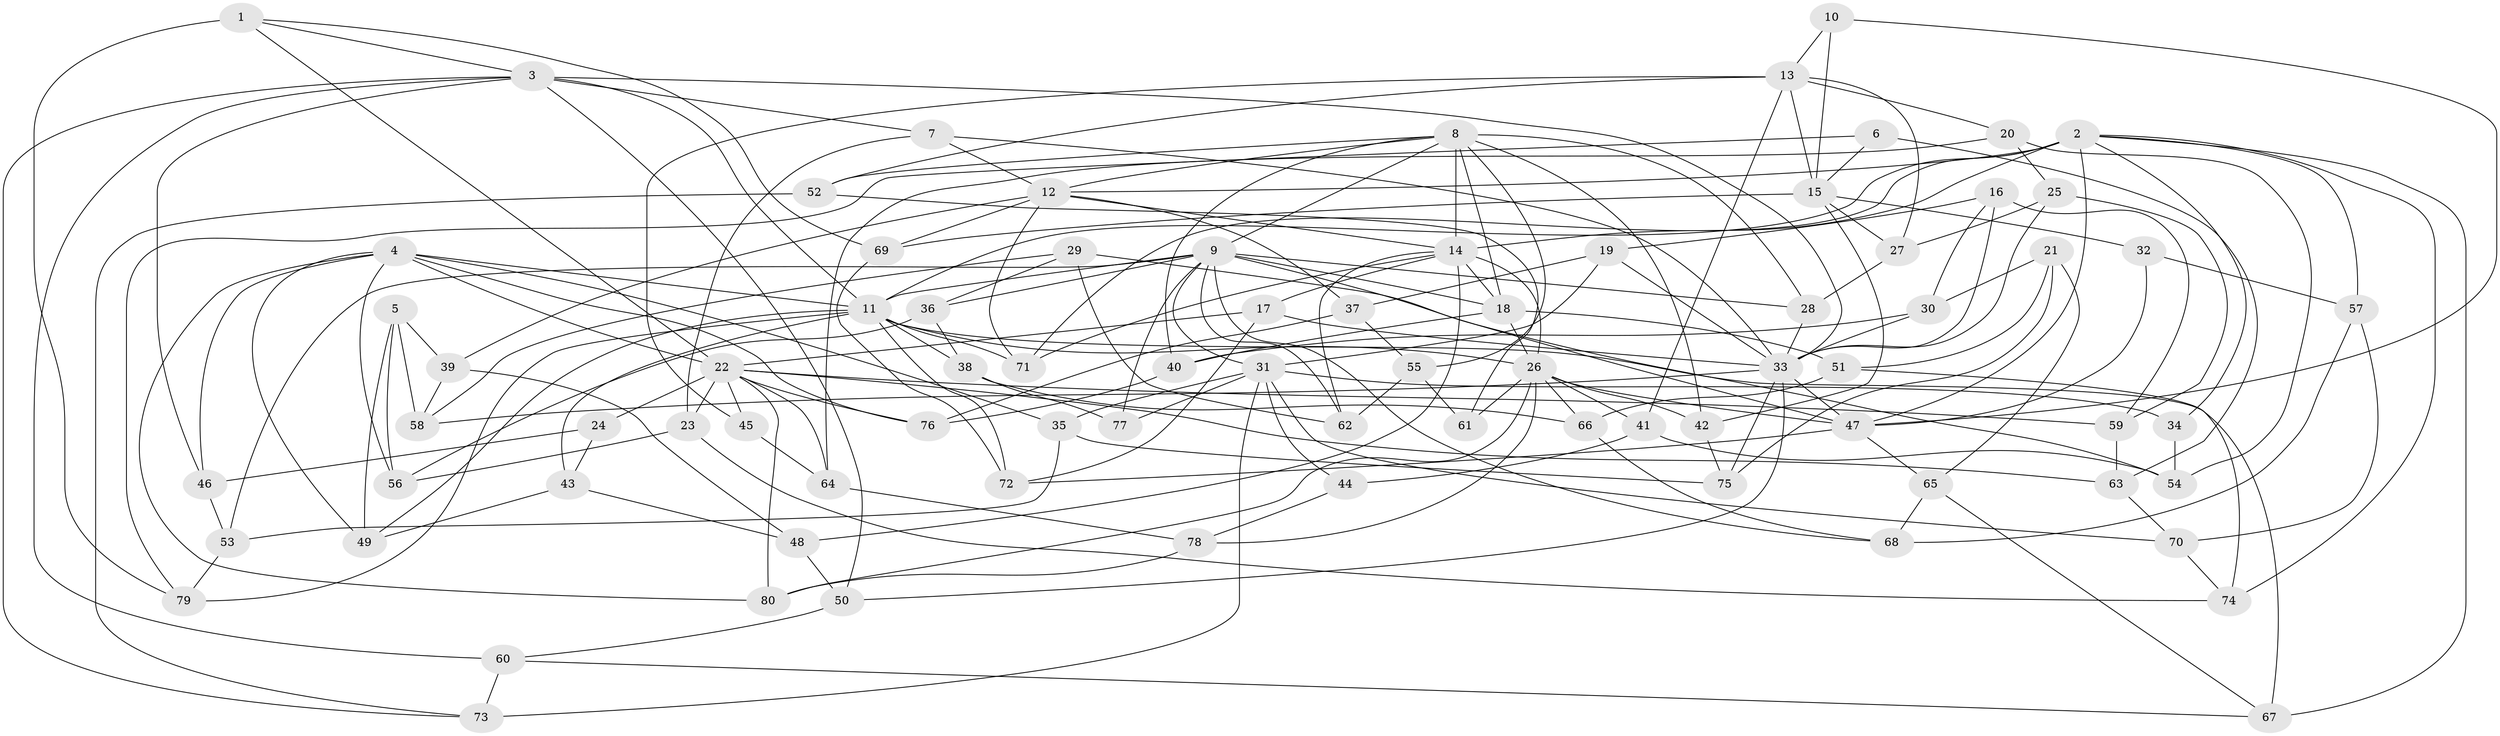 // original degree distribution, {4: 1.0}
// Generated by graph-tools (version 1.1) at 2025/53/03/04/25 22:53:48]
// undirected, 80 vertices, 195 edges
graph export_dot {
  node [color=gray90,style=filled];
  1;
  2;
  3;
  4;
  5;
  6;
  7;
  8;
  9;
  10;
  11;
  12;
  13;
  14;
  15;
  16;
  17;
  18;
  19;
  20;
  21;
  22;
  23;
  24;
  25;
  26;
  27;
  28;
  29;
  30;
  31;
  32;
  33;
  34;
  35;
  36;
  37;
  38;
  39;
  40;
  41;
  42;
  43;
  44;
  45;
  46;
  47;
  48;
  49;
  50;
  51;
  52;
  53;
  54;
  55;
  56;
  57;
  58;
  59;
  60;
  61;
  62;
  63;
  64;
  65;
  66;
  67;
  68;
  69;
  70;
  71;
  72;
  73;
  74;
  75;
  76;
  77;
  78;
  79;
  80;
  1 -- 3 [weight=1.0];
  1 -- 22 [weight=1.0];
  1 -- 69 [weight=1.0];
  1 -- 79 [weight=1.0];
  2 -- 11 [weight=1.0];
  2 -- 12 [weight=1.0];
  2 -- 14 [weight=3.0];
  2 -- 34 [weight=2.0];
  2 -- 47 [weight=1.0];
  2 -- 57 [weight=1.0];
  2 -- 67 [weight=1.0];
  2 -- 71 [weight=1.0];
  2 -- 74 [weight=1.0];
  3 -- 7 [weight=1.0];
  3 -- 11 [weight=1.0];
  3 -- 33 [weight=1.0];
  3 -- 46 [weight=1.0];
  3 -- 50 [weight=1.0];
  3 -- 60 [weight=1.0];
  3 -- 73 [weight=1.0];
  4 -- 11 [weight=1.0];
  4 -- 22 [weight=1.0];
  4 -- 35 [weight=1.0];
  4 -- 46 [weight=1.0];
  4 -- 49 [weight=1.0];
  4 -- 56 [weight=1.0];
  4 -- 76 [weight=1.0];
  4 -- 80 [weight=1.0];
  5 -- 39 [weight=1.0];
  5 -- 49 [weight=1.0];
  5 -- 56 [weight=1.0];
  5 -- 58 [weight=1.0];
  6 -- 15 [weight=2.0];
  6 -- 63 [weight=1.0];
  6 -- 79 [weight=1.0];
  7 -- 12 [weight=1.0];
  7 -- 23 [weight=1.0];
  7 -- 33 [weight=1.0];
  8 -- 9 [weight=1.0];
  8 -- 12 [weight=1.0];
  8 -- 14 [weight=2.0];
  8 -- 18 [weight=1.0];
  8 -- 28 [weight=1.0];
  8 -- 40 [weight=1.0];
  8 -- 42 [weight=1.0];
  8 -- 52 [weight=1.0];
  8 -- 55 [weight=1.0];
  9 -- 11 [weight=1.0];
  9 -- 18 [weight=2.0];
  9 -- 28 [weight=1.0];
  9 -- 31 [weight=1.0];
  9 -- 36 [weight=1.0];
  9 -- 47 [weight=1.0];
  9 -- 53 [weight=1.0];
  9 -- 62 [weight=1.0];
  9 -- 68 [weight=1.0];
  9 -- 77 [weight=1.0];
  10 -- 13 [weight=1.0];
  10 -- 15 [weight=2.0];
  10 -- 47 [weight=1.0];
  11 -- 26 [weight=1.0];
  11 -- 38 [weight=1.0];
  11 -- 43 [weight=1.0];
  11 -- 49 [weight=1.0];
  11 -- 67 [weight=1.0];
  11 -- 71 [weight=1.0];
  11 -- 72 [weight=1.0];
  11 -- 79 [weight=1.0];
  12 -- 14 [weight=1.0];
  12 -- 37 [weight=1.0];
  12 -- 39 [weight=1.0];
  12 -- 69 [weight=1.0];
  12 -- 71 [weight=1.0];
  13 -- 15 [weight=3.0];
  13 -- 20 [weight=1.0];
  13 -- 27 [weight=1.0];
  13 -- 41 [weight=1.0];
  13 -- 45 [weight=2.0];
  13 -- 52 [weight=1.0];
  14 -- 17 [weight=1.0];
  14 -- 18 [weight=1.0];
  14 -- 26 [weight=1.0];
  14 -- 48 [weight=1.0];
  14 -- 62 [weight=1.0];
  14 -- 71 [weight=1.0];
  15 -- 27 [weight=1.0];
  15 -- 32 [weight=2.0];
  15 -- 42 [weight=1.0];
  15 -- 69 [weight=1.0];
  16 -- 19 [weight=1.0];
  16 -- 30 [weight=1.0];
  16 -- 33 [weight=1.0];
  16 -- 59 [weight=1.0];
  17 -- 22 [weight=1.0];
  17 -- 33 [weight=1.0];
  17 -- 72 [weight=1.0];
  18 -- 26 [weight=2.0];
  18 -- 40 [weight=1.0];
  18 -- 51 [weight=1.0];
  19 -- 31 [weight=1.0];
  19 -- 33 [weight=1.0];
  19 -- 37 [weight=1.0];
  20 -- 25 [weight=1.0];
  20 -- 54 [weight=1.0];
  20 -- 64 [weight=1.0];
  21 -- 30 [weight=1.0];
  21 -- 51 [weight=1.0];
  21 -- 65 [weight=1.0];
  21 -- 75 [weight=1.0];
  22 -- 23 [weight=1.0];
  22 -- 24 [weight=2.0];
  22 -- 45 [weight=1.0];
  22 -- 59 [weight=1.0];
  22 -- 63 [weight=1.0];
  22 -- 64 [weight=1.0];
  22 -- 76 [weight=1.0];
  22 -- 80 [weight=1.0];
  23 -- 56 [weight=1.0];
  23 -- 74 [weight=1.0];
  24 -- 43 [weight=1.0];
  24 -- 46 [weight=1.0];
  25 -- 27 [weight=1.0];
  25 -- 33 [weight=1.0];
  25 -- 59 [weight=1.0];
  26 -- 41 [weight=1.0];
  26 -- 42 [weight=1.0];
  26 -- 47 [weight=1.0];
  26 -- 61 [weight=2.0];
  26 -- 66 [weight=1.0];
  26 -- 78 [weight=1.0];
  26 -- 80 [weight=1.0];
  27 -- 28 [weight=1.0];
  28 -- 33 [weight=1.0];
  29 -- 36 [weight=1.0];
  29 -- 54 [weight=1.0];
  29 -- 58 [weight=1.0];
  29 -- 62 [weight=1.0];
  30 -- 33 [weight=1.0];
  30 -- 40 [weight=1.0];
  31 -- 34 [weight=1.0];
  31 -- 35 [weight=1.0];
  31 -- 44 [weight=2.0];
  31 -- 70 [weight=1.0];
  31 -- 73 [weight=1.0];
  31 -- 77 [weight=2.0];
  32 -- 47 [weight=1.0];
  32 -- 57 [weight=1.0];
  33 -- 47 [weight=1.0];
  33 -- 50 [weight=1.0];
  33 -- 58 [weight=1.0];
  33 -- 75 [weight=1.0];
  34 -- 54 [weight=1.0];
  35 -- 53 [weight=1.0];
  35 -- 75 [weight=1.0];
  36 -- 38 [weight=1.0];
  36 -- 56 [weight=1.0];
  37 -- 55 [weight=1.0];
  37 -- 76 [weight=1.0];
  38 -- 66 [weight=1.0];
  38 -- 77 [weight=1.0];
  39 -- 48 [weight=1.0];
  39 -- 58 [weight=1.0];
  40 -- 76 [weight=1.0];
  41 -- 44 [weight=1.0];
  41 -- 54 [weight=1.0];
  42 -- 75 [weight=1.0];
  43 -- 48 [weight=1.0];
  43 -- 49 [weight=1.0];
  44 -- 78 [weight=1.0];
  45 -- 64 [weight=1.0];
  46 -- 53 [weight=1.0];
  47 -- 65 [weight=1.0];
  47 -- 72 [weight=1.0];
  48 -- 50 [weight=1.0];
  50 -- 60 [weight=1.0];
  51 -- 66 [weight=1.0];
  51 -- 74 [weight=1.0];
  52 -- 61 [weight=1.0];
  52 -- 73 [weight=1.0];
  53 -- 79 [weight=1.0];
  55 -- 61 [weight=1.0];
  55 -- 62 [weight=1.0];
  57 -- 68 [weight=1.0];
  57 -- 70 [weight=1.0];
  59 -- 63 [weight=1.0];
  60 -- 67 [weight=1.0];
  60 -- 73 [weight=1.0];
  63 -- 70 [weight=1.0];
  64 -- 78 [weight=1.0];
  65 -- 67 [weight=1.0];
  65 -- 68 [weight=1.0];
  66 -- 68 [weight=1.0];
  69 -- 72 [weight=1.0];
  70 -- 74 [weight=1.0];
  78 -- 80 [weight=1.0];
}
